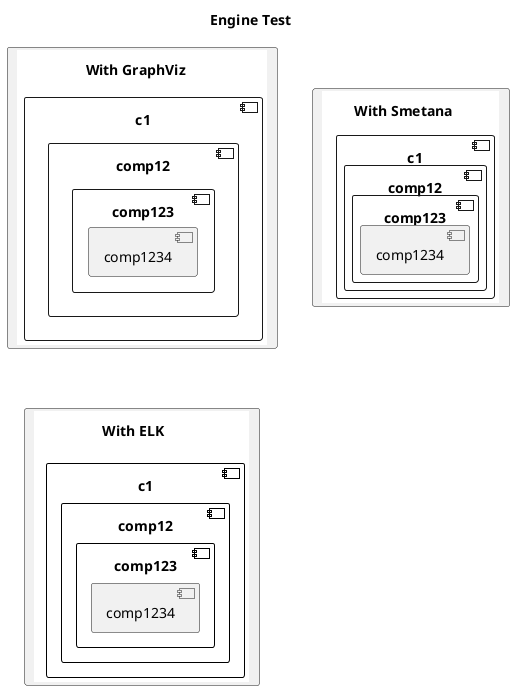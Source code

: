 {
  "sha1": "9sxqtvf71cmbsh2c93tl2ekxehdr96o",
  "insertion": {
    "when": "2024-05-30T20:48:21.766Z",
    "url": "https://github.com/plantuml/plantuml/issues/1442",
    "user": "plantuml@gmail.com"
  }
}
@startuml
title Engine Test
card G [{{
title With GraphViz
component c1 {
    component comp12 {
        component comp123 {
            component comp1234 {
	        }
        }
    }
}
}}]
card S [{{
!pragma layout smetana
title With Smetana
component c1 {
    component comp12 {
        component comp123 {
            component comp1234 {
	        }
        }
    }
}
}}]
card E [{{
!pragma layout elk
title With ELK
component c1 {
    component comp12 {
        component comp123 {
            component comp1234 {
	        }
        }
    }
}
}}]

@enduml
